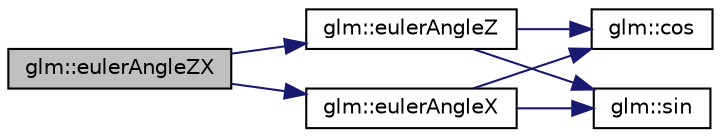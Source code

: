 digraph "glm::eulerAngleZX"
{
  edge [fontname="Helvetica",fontsize="10",labelfontname="Helvetica",labelfontsize="10"];
  node [fontname="Helvetica",fontsize="10",shape=record];
  rankdir="LR";
  Node1 [label="glm::eulerAngleZX",height=0.2,width=0.4,color="black", fillcolor="grey75", style="filled", fontcolor="black"];
  Node1 -> Node2 [color="midnightblue",fontsize="10",style="solid"];
  Node2 [label="glm::eulerAngleZ",height=0.2,width=0.4,color="black", fillcolor="white", style="filled",URL="$group__gtx__euler__angles.html#gaa309eabf292cab65cde623f398910685"];
  Node2 -> Node3 [color="midnightblue",fontsize="10",style="solid"];
  Node3 [label="glm::cos",height=0.2,width=0.4,color="black", fillcolor="white", style="filled",URL="$group__core__func__trigonometric.html#gac6708d4f0895dc79b65f50db00840167"];
  Node2 -> Node4 [color="midnightblue",fontsize="10",style="solid"];
  Node4 [label="glm::sin",height=0.2,width=0.4,color="black", fillcolor="white", style="filled",URL="$group__core__func__trigonometric.html#gafbab21016b7f3bc21afb09a7e42e2df1"];
  Node1 -> Node5 [color="midnightblue",fontsize="10",style="solid"];
  Node5 [label="glm::eulerAngleX",height=0.2,width=0.4,color="black", fillcolor="white", style="filled",URL="$group__gtx__euler__angles.html#gaac45eaecc2f40ecdda03a7112693dabf"];
  Node5 -> Node3 [color="midnightblue",fontsize="10",style="solid"];
  Node5 -> Node4 [color="midnightblue",fontsize="10",style="solid"];
}
